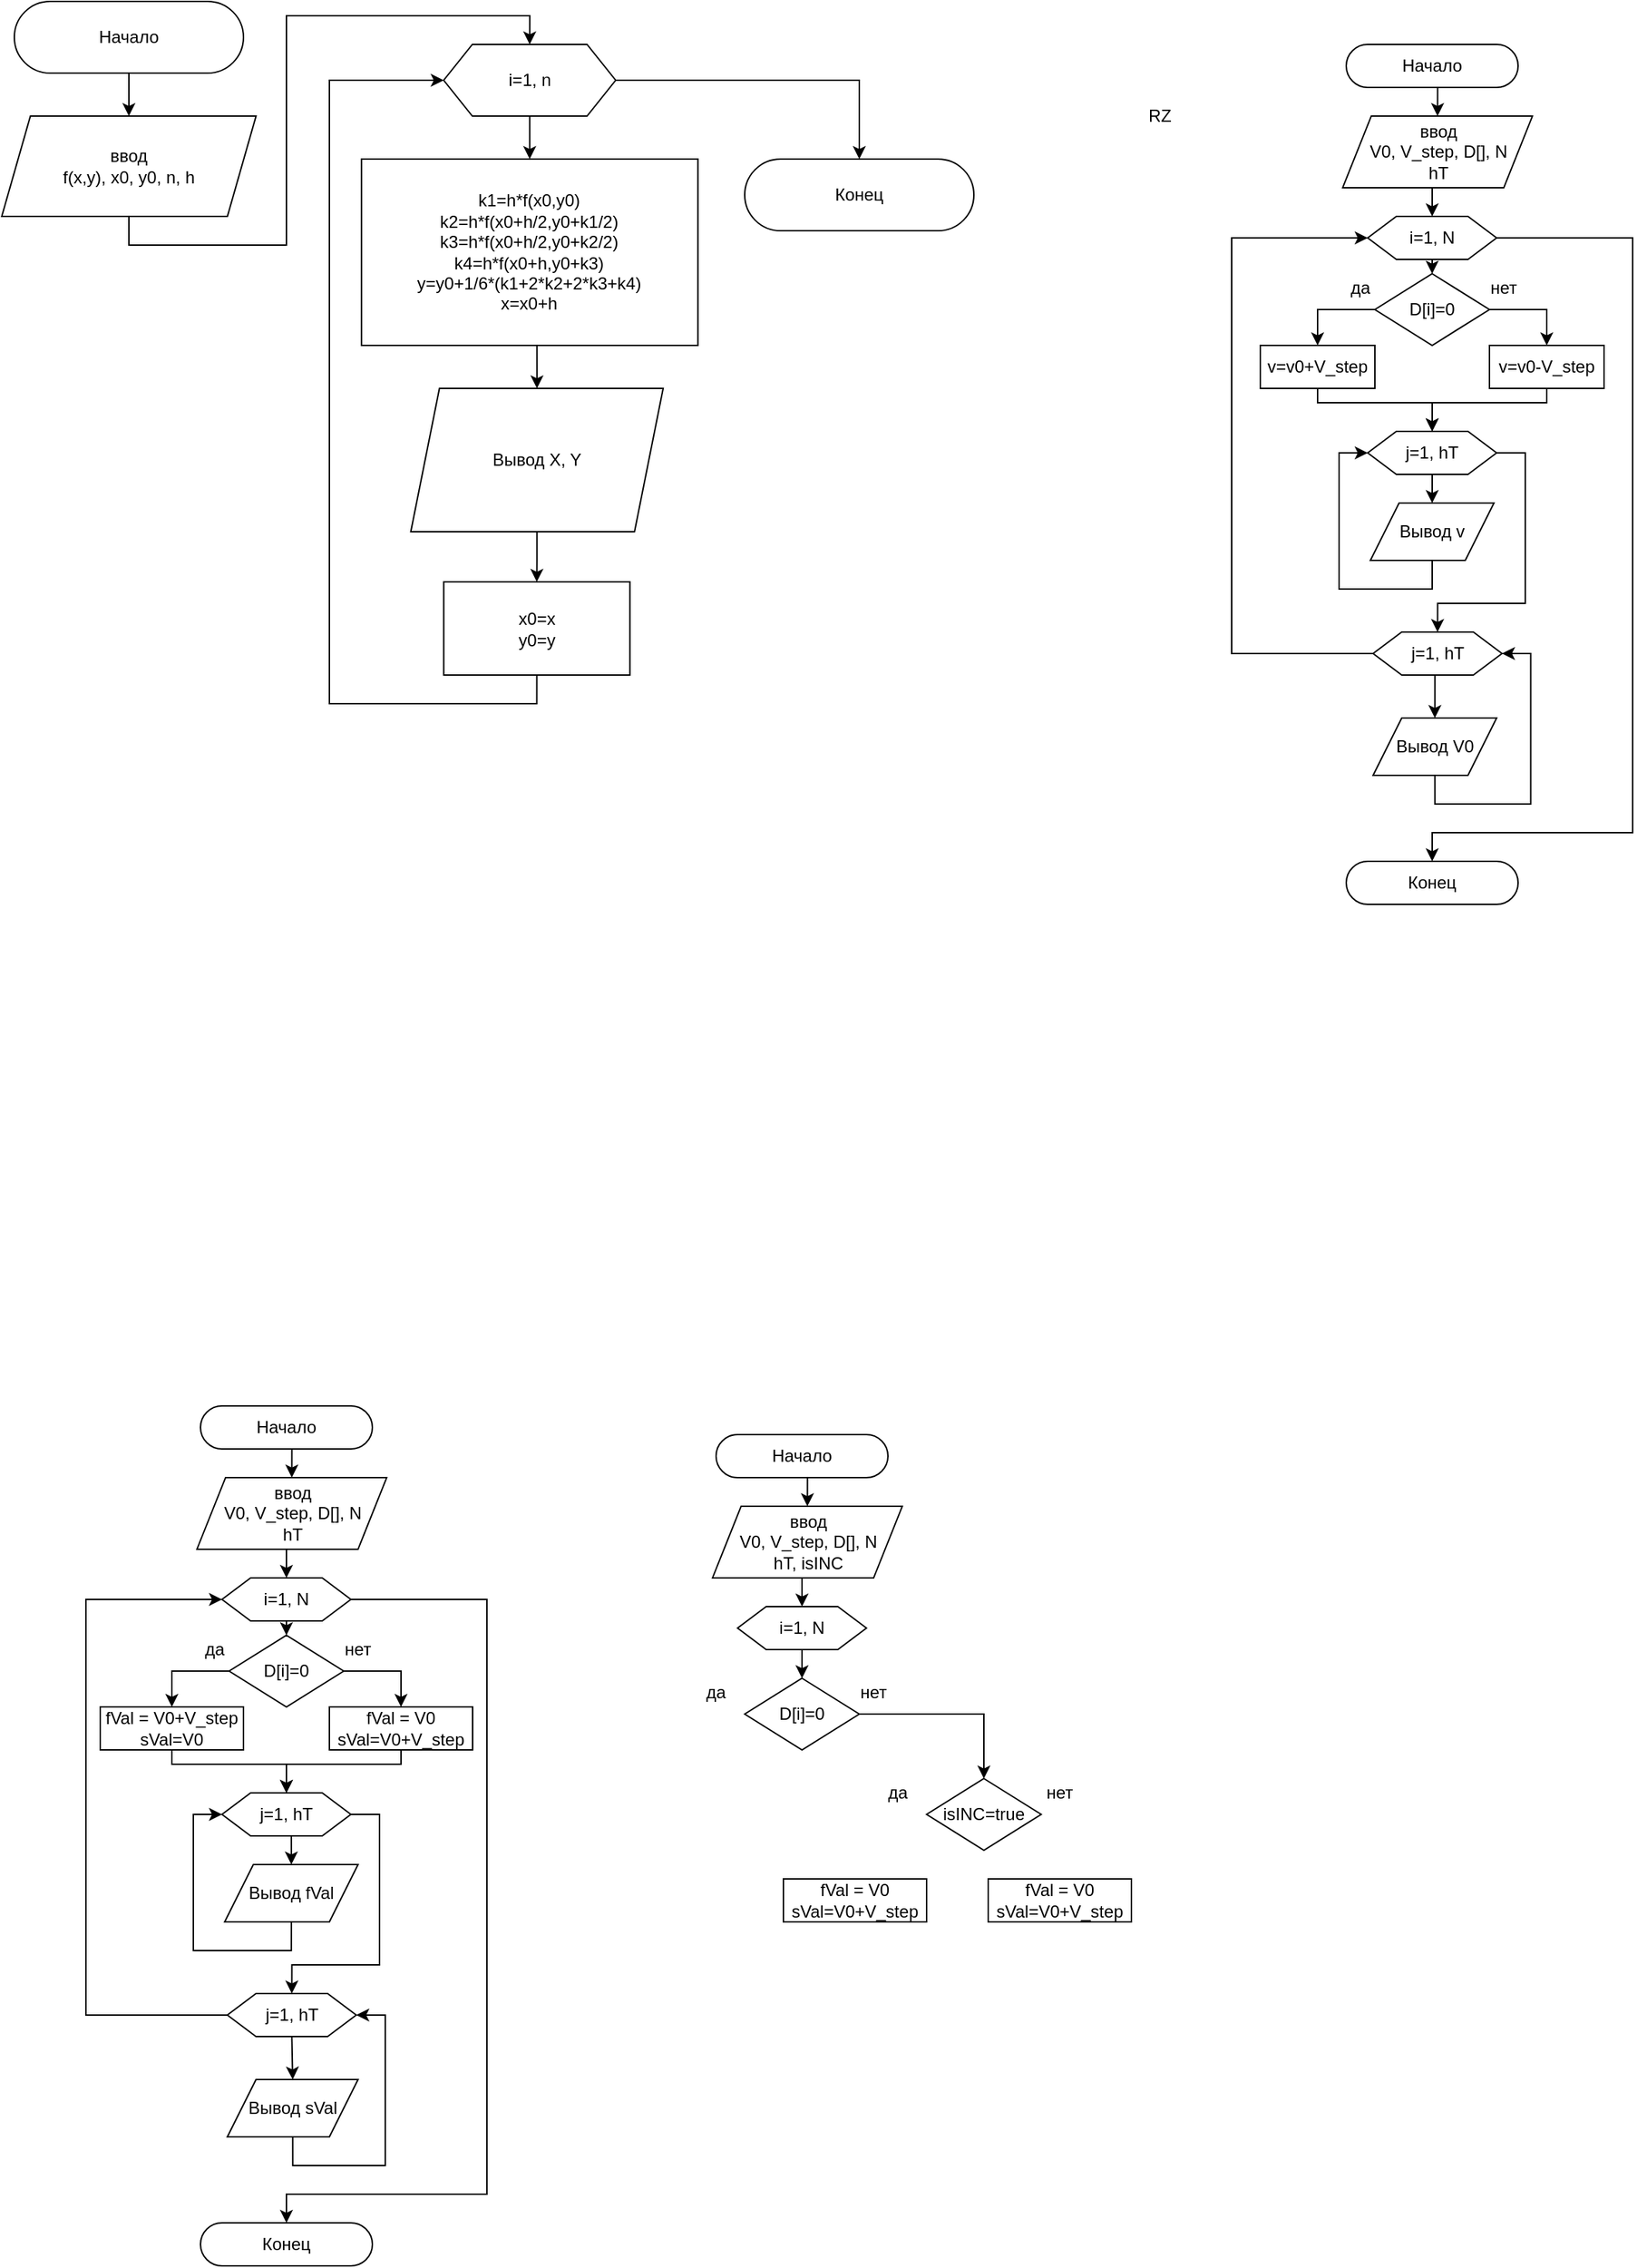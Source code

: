 <mxfile version="14.7.7" type="device"><diagram id="AfqU3J56kdW2E8358h9s" name="Page-1"><mxGraphModel dx="2098" dy="943" grid="1" gridSize="10" guides="1" tooltips="1" connect="1" arrows="1" fold="1" page="1" pageScale="1" pageWidth="827" pageHeight="1169" math="0" shadow="0"><root><mxCell id="0"/><mxCell id="1" parent="0"/><mxCell id="O-pzPhh0yRKNwOQHH59J-8" style="edgeStyle=orthogonalEdgeStyle;rounded=0;orthogonalLoop=1;jettySize=auto;html=1;exitX=0.5;exitY=1;exitDx=0;exitDy=0;entryX=0.5;entryY=0;entryDx=0;entryDy=0;" parent="1" source="O-pzPhh0yRKNwOQHH59J-1" target="O-pzPhh0yRKNwOQHH59J-3" edge="1"><mxGeometry relative="1" as="geometry"/></mxCell><mxCell id="O-pzPhh0yRKNwOQHH59J-1" value="Начало" style="rounded=1;whiteSpace=wrap;html=1;arcSize=50;" parent="1" vertex="1"><mxGeometry x="110" y="10" width="160" height="50" as="geometry"/></mxCell><mxCell id="O-pzPhh0yRKNwOQHH59J-11" style="edgeStyle=orthogonalEdgeStyle;rounded=0;orthogonalLoop=1;jettySize=auto;html=1;entryX=0.5;entryY=0;entryDx=0;entryDy=0;exitX=0.5;exitY=1;exitDx=0;exitDy=0;" parent="1" source="O-pzPhh0yRKNwOQHH59J-3" target="O-pzPhh0yRKNwOQHH59J-9" edge="1"><mxGeometry relative="1" as="geometry"><mxPoint x="210" y="200" as="sourcePoint"/><Array as="points"><mxPoint x="190" y="180"/><mxPoint x="300" y="180"/><mxPoint x="300" y="20"/><mxPoint x="470" y="20"/></Array></mxGeometry></mxCell><mxCell id="O-pzPhh0yRKNwOQHH59J-3" value="ввод&lt;br&gt;f(x,y), x0, y0, n, h" style="shape=parallelogram;perimeter=parallelogramPerimeter;whiteSpace=wrap;html=1;fixedSize=1;" parent="1" vertex="1"><mxGeometry x="101.22" y="90" width="177.56" height="70" as="geometry"/></mxCell><mxCell id="O-pzPhh0yRKNwOQHH59J-14" style="edgeStyle=orthogonalEdgeStyle;rounded=0;orthogonalLoop=1;jettySize=auto;html=1;exitX=0.5;exitY=1;exitDx=0;exitDy=0;entryX=0.5;entryY=0;entryDx=0;entryDy=0;" parent="1" source="O-pzPhh0yRKNwOQHH59J-9" target="O-pzPhh0yRKNwOQHH59J-13" edge="1"><mxGeometry relative="1" as="geometry"/></mxCell><mxCell id="H5Rm9ekNH7L2vbFLW8RZ-4" style="edgeStyle=orthogonalEdgeStyle;rounded=0;orthogonalLoop=1;jettySize=auto;html=1;exitX=1;exitY=0.5;exitDx=0;exitDy=0;entryX=0.5;entryY=0;entryDx=0;entryDy=0;" edge="1" parent="1" source="O-pzPhh0yRKNwOQHH59J-9" target="H5Rm9ekNH7L2vbFLW8RZ-2"><mxGeometry relative="1" as="geometry"><mxPoint x="482.94" y="530" as="targetPoint"/><Array as="points"><mxPoint x="700" y="65"/></Array></mxGeometry></mxCell><mxCell id="O-pzPhh0yRKNwOQHH59J-9" value="i=1, n" style="shape=hexagon;perimeter=hexagonPerimeter2;whiteSpace=wrap;html=1;fixedSize=1;" parent="1" vertex="1"><mxGeometry x="409.82" y="40" width="120.06" height="50" as="geometry"/></mxCell><mxCell id="O-pzPhh0yRKNwOQHH59J-17" style="edgeStyle=orthogonalEdgeStyle;rounded=0;orthogonalLoop=1;jettySize=auto;html=1;exitX=0.5;exitY=1;exitDx=0;exitDy=0;entryX=0.5;entryY=0;entryDx=0;entryDy=0;" parent="1" source="O-pzPhh0yRKNwOQHH59J-13" target="O-pzPhh0yRKNwOQHH59J-15" edge="1"><mxGeometry relative="1" as="geometry"/></mxCell><mxCell id="O-pzPhh0yRKNwOQHH59J-13" value="&lt;span&gt;k1=h*f(x0,y0)&lt;/span&gt;&lt;br&gt;&lt;span&gt;k2=h*f(x0+h/2,y0+k1/2)&lt;/span&gt;&lt;br&gt;&lt;span&gt;k3=h*f(x0+h/2,y0+k2/2)&lt;/span&gt;&lt;br&gt;&lt;span&gt;k4=h*f(x0+h,y0+k3)&lt;/span&gt;&lt;br&gt;&lt;span&gt;y=y0+1/6*(k1+2*k2+2*k3+k4)&lt;br&gt;x=x0+h&lt;br&gt;&lt;/span&gt;" style="rounded=0;whiteSpace=wrap;html=1;" parent="1" vertex="1"><mxGeometry x="352.4" y="120" width="234.91" height="130" as="geometry"/></mxCell><mxCell id="H5Rm9ekNH7L2vbFLW8RZ-1" value="" style="edgeStyle=orthogonalEdgeStyle;rounded=0;orthogonalLoop=1;jettySize=auto;html=1;" edge="1" parent="1" source="O-pzPhh0yRKNwOQHH59J-15" target="O-pzPhh0yRKNwOQHH59J-16"><mxGeometry relative="1" as="geometry"/></mxCell><mxCell id="O-pzPhh0yRKNwOQHH59J-15" value="Вывод X, Y" style="shape=parallelogram;perimeter=parallelogramPerimeter;whiteSpace=wrap;html=1;fixedSize=1;" parent="1" vertex="1"><mxGeometry x="386.83" y="280" width="176.22" height="100" as="geometry"/></mxCell><mxCell id="H5Rm9ekNH7L2vbFLW8RZ-7" style="edgeStyle=orthogonalEdgeStyle;rounded=0;orthogonalLoop=1;jettySize=auto;html=1;exitX=0.5;exitY=1;exitDx=0;exitDy=0;entryX=0;entryY=0.5;entryDx=0;entryDy=0;" edge="1" parent="1" source="O-pzPhh0yRKNwOQHH59J-16" target="O-pzPhh0yRKNwOQHH59J-9"><mxGeometry relative="1" as="geometry"><Array as="points"><mxPoint x="475" y="500"/><mxPoint x="330" y="500"/><mxPoint x="330" y="65"/></Array></mxGeometry></mxCell><mxCell id="O-pzPhh0yRKNwOQHH59J-16" value="x0=x&lt;br&gt;y0=y" style="rounded=0;whiteSpace=wrap;html=1;" parent="1" vertex="1"><mxGeometry x="409.82" y="415" width="130" height="65" as="geometry"/></mxCell><mxCell id="O-pzPhh0yRKNwOQHH59J-25" style="edgeStyle=orthogonalEdgeStyle;rounded=0;orthogonalLoop=1;jettySize=auto;html=1;exitX=0.5;exitY=1;exitDx=0;exitDy=0;entryX=0.5;entryY=0;entryDx=0;entryDy=0;" parent="1" source="O-pzPhh0yRKNwOQHH59J-26" target="O-pzPhh0yRKNwOQHH59J-28" edge="1"><mxGeometry relative="1" as="geometry"/></mxCell><mxCell id="O-pzPhh0yRKNwOQHH59J-26" value="Начало" style="rounded=1;whiteSpace=wrap;html=1;arcSize=50;" parent="1" vertex="1"><mxGeometry x="1040" y="40" width="120" height="30" as="geometry"/></mxCell><mxCell id="O-pzPhh0yRKNwOQHH59J-27" style="edgeStyle=orthogonalEdgeStyle;rounded=0;orthogonalLoop=1;jettySize=auto;html=1;exitX=0.5;exitY=1;exitDx=0;exitDy=0;entryX=0.5;entryY=0;entryDx=0;entryDy=0;" parent="1" source="O-pzPhh0yRKNwOQHH59J-28" target="O-pzPhh0yRKNwOQHH59J-31" edge="1"><mxGeometry relative="1" as="geometry"/></mxCell><mxCell id="O-pzPhh0yRKNwOQHH59J-28" value="ввод&lt;br&gt;V0, V_step, D[], N&lt;br&gt;hT" style="shape=parallelogram;perimeter=parallelogramPerimeter;whiteSpace=wrap;html=1;fixedSize=1;" parent="1" vertex="1"><mxGeometry x="1037.5" y="90" width="132.5" height="50" as="geometry"/></mxCell><mxCell id="O-pzPhh0yRKNwOQHH59J-41" style="edgeStyle=orthogonalEdgeStyle;rounded=0;orthogonalLoop=1;jettySize=auto;html=1;exitX=0.5;exitY=1;exitDx=0;exitDy=0;entryX=0.5;entryY=0;entryDx=0;entryDy=0;" parent="1" source="O-pzPhh0yRKNwOQHH59J-31" target="O-pzPhh0yRKNwOQHH59J-39" edge="1"><mxGeometry relative="1" as="geometry"/></mxCell><mxCell id="O-pzPhh0yRKNwOQHH59J-67" style="edgeStyle=orthogonalEdgeStyle;rounded=0;orthogonalLoop=1;jettySize=auto;html=1;exitX=1;exitY=0.5;exitDx=0;exitDy=0;entryX=0.5;entryY=0;entryDx=0;entryDy=0;" parent="1" source="O-pzPhh0yRKNwOQHH59J-31" target="O-pzPhh0yRKNwOQHH59J-38" edge="1"><mxGeometry relative="1" as="geometry"><mxPoint x="1080" y="590" as="targetPoint"/><Array as="points"><mxPoint x="1240" y="175"/><mxPoint x="1240" y="590"/><mxPoint x="1100" y="590"/></Array></mxGeometry></mxCell><mxCell id="O-pzPhh0yRKNwOQHH59J-31" value="i=1, N" style="shape=hexagon;perimeter=hexagonPerimeter2;whiteSpace=wrap;html=1;fixedSize=1;" parent="1" vertex="1"><mxGeometry x="1055" y="160" width="90" height="30" as="geometry"/></mxCell><mxCell id="O-pzPhh0yRKNwOQHH59J-38" value="Конец" style="rounded=1;whiteSpace=wrap;html=1;arcSize=50;" parent="1" vertex="1"><mxGeometry x="1040.01" y="610" width="120" height="30" as="geometry"/></mxCell><mxCell id="O-pzPhh0yRKNwOQHH59J-47" style="edgeStyle=orthogonalEdgeStyle;rounded=0;orthogonalLoop=1;jettySize=auto;html=1;exitX=0;exitY=0.5;exitDx=0;exitDy=0;entryX=0.5;entryY=0;entryDx=0;entryDy=0;" parent="1" source="O-pzPhh0yRKNwOQHH59J-39" target="O-pzPhh0yRKNwOQHH59J-45" edge="1"><mxGeometry relative="1" as="geometry"/></mxCell><mxCell id="O-pzPhh0yRKNwOQHH59J-48" style="edgeStyle=orthogonalEdgeStyle;rounded=0;orthogonalLoop=1;jettySize=auto;html=1;exitX=1;exitY=0.5;exitDx=0;exitDy=0;entryX=0.5;entryY=0;entryDx=0;entryDy=0;" parent="1" source="O-pzPhh0yRKNwOQHH59J-39" target="O-pzPhh0yRKNwOQHH59J-46" edge="1"><mxGeometry relative="1" as="geometry"/></mxCell><mxCell id="O-pzPhh0yRKNwOQHH59J-39" value="D[i]=0" style="rhombus;whiteSpace=wrap;html=1;" parent="1" vertex="1"><mxGeometry x="1060" y="200" width="80" height="50" as="geometry"/></mxCell><mxCell id="O-pzPhh0yRKNwOQHH59J-42" value="да" style="text;html=1;strokeColor=none;fillColor=none;align=center;verticalAlign=middle;whiteSpace=wrap;rounded=0;" parent="1" vertex="1"><mxGeometry x="1030" y="200" width="40" height="20" as="geometry"/></mxCell><mxCell id="O-pzPhh0yRKNwOQHH59J-43" value="нет" style="text;html=1;strokeColor=none;fillColor=none;align=center;verticalAlign=middle;whiteSpace=wrap;rounded=0;" parent="1" vertex="1"><mxGeometry x="1130" y="200" width="40" height="20" as="geometry"/></mxCell><mxCell id="O-pzPhh0yRKNwOQHH59J-50" style="edgeStyle=orthogonalEdgeStyle;rounded=0;orthogonalLoop=1;jettySize=auto;html=1;exitX=0.5;exitY=1;exitDx=0;exitDy=0;entryX=0.5;entryY=0;entryDx=0;entryDy=0;" parent="1" source="O-pzPhh0yRKNwOQHH59J-45" target="O-pzPhh0yRKNwOQHH59J-49" edge="1"><mxGeometry relative="1" as="geometry"><Array as="points"><mxPoint x="1020" y="290"/><mxPoint x="1100" y="290"/></Array></mxGeometry></mxCell><mxCell id="O-pzPhh0yRKNwOQHH59J-45" value="v=v0+V_step" style="rounded=0;whiteSpace=wrap;html=1;" parent="1" vertex="1"><mxGeometry x="980" y="250" width="80" height="30" as="geometry"/></mxCell><mxCell id="O-pzPhh0yRKNwOQHH59J-54" style="edgeStyle=orthogonalEdgeStyle;rounded=0;orthogonalLoop=1;jettySize=auto;html=1;exitX=0.5;exitY=1;exitDx=0;exitDy=0;entryX=0.5;entryY=0;entryDx=0;entryDy=0;" parent="1" source="O-pzPhh0yRKNwOQHH59J-46" target="O-pzPhh0yRKNwOQHH59J-49" edge="1"><mxGeometry relative="1" as="geometry"><Array as="points"><mxPoint x="1180" y="290"/><mxPoint x="1100" y="290"/></Array></mxGeometry></mxCell><mxCell id="O-pzPhh0yRKNwOQHH59J-46" value="v=v0-V_step" style="rounded=0;whiteSpace=wrap;html=1;" parent="1" vertex="1"><mxGeometry x="1140" y="250" width="80" height="30" as="geometry"/></mxCell><mxCell id="O-pzPhh0yRKNwOQHH59J-56" style="edgeStyle=orthogonalEdgeStyle;rounded=0;orthogonalLoop=1;jettySize=auto;html=1;exitX=0.5;exitY=1;exitDx=0;exitDy=0;entryX=0.5;entryY=0;entryDx=0;entryDy=0;" parent="1" source="O-pzPhh0yRKNwOQHH59J-49" target="O-pzPhh0yRKNwOQHH59J-55" edge="1"><mxGeometry relative="1" as="geometry"/></mxCell><mxCell id="O-pzPhh0yRKNwOQHH59J-60" style="edgeStyle=orthogonalEdgeStyle;rounded=0;orthogonalLoop=1;jettySize=auto;html=1;exitX=1;exitY=0.5;exitDx=0;exitDy=0;entryX=0.5;entryY=0;entryDx=0;entryDy=0;" parent="1" source="O-pzPhh0yRKNwOQHH59J-49" target="O-pzPhh0yRKNwOQHH59J-58" edge="1"><mxGeometry relative="1" as="geometry"><Array as="points"><mxPoint x="1165" y="325"/><mxPoint x="1165" y="430"/><mxPoint x="1104" y="430"/></Array></mxGeometry></mxCell><mxCell id="O-pzPhh0yRKNwOQHH59J-49" value="j=1, hT" style="shape=hexagon;perimeter=hexagonPerimeter2;whiteSpace=wrap;html=1;fixedSize=1;" parent="1" vertex="1"><mxGeometry x="1055" y="310" width="90" height="30" as="geometry"/></mxCell><mxCell id="O-pzPhh0yRKNwOQHH59J-57" style="edgeStyle=orthogonalEdgeStyle;rounded=0;orthogonalLoop=1;jettySize=auto;html=1;exitX=0.5;exitY=1;exitDx=0;exitDy=0;entryX=0;entryY=0.5;entryDx=0;entryDy=0;" parent="1" source="O-pzPhh0yRKNwOQHH59J-55" target="O-pzPhh0yRKNwOQHH59J-49" edge="1"><mxGeometry relative="1" as="geometry"/></mxCell><mxCell id="O-pzPhh0yRKNwOQHH59J-55" value="Вывод v" style="shape=parallelogram;perimeter=parallelogramPerimeter;whiteSpace=wrap;html=1;fixedSize=1;" parent="1" vertex="1"><mxGeometry x="1056.88" y="360" width="86.25" height="40" as="geometry"/></mxCell><mxCell id="O-pzPhh0yRKNwOQHH59J-63" style="edgeStyle=orthogonalEdgeStyle;rounded=0;orthogonalLoop=1;jettySize=auto;html=1;exitX=0.5;exitY=1;exitDx=0;exitDy=0;entryX=0.5;entryY=0;entryDx=0;entryDy=0;" parent="1" source="O-pzPhh0yRKNwOQHH59J-58" target="O-pzPhh0yRKNwOQHH59J-61" edge="1"><mxGeometry relative="1" as="geometry"/></mxCell><mxCell id="O-pzPhh0yRKNwOQHH59J-66" style="edgeStyle=orthogonalEdgeStyle;rounded=0;orthogonalLoop=1;jettySize=auto;html=1;exitX=0;exitY=0.5;exitDx=0;exitDy=0;entryX=0;entryY=0.5;entryDx=0;entryDy=0;" parent="1" source="O-pzPhh0yRKNwOQHH59J-58" target="O-pzPhh0yRKNwOQHH59J-31" edge="1"><mxGeometry relative="1" as="geometry"><Array as="points"><mxPoint x="960" y="465"/><mxPoint x="960" y="175"/></Array></mxGeometry></mxCell><mxCell id="O-pzPhh0yRKNwOQHH59J-58" value="j=1, hT" style="shape=hexagon;perimeter=hexagonPerimeter2;whiteSpace=wrap;html=1;fixedSize=1;" parent="1" vertex="1"><mxGeometry x="1058.75" y="450" width="90" height="30" as="geometry"/></mxCell><mxCell id="O-pzPhh0yRKNwOQHH59J-65" style="edgeStyle=orthogonalEdgeStyle;rounded=0;orthogonalLoop=1;jettySize=auto;html=1;exitX=0.5;exitY=1;exitDx=0;exitDy=0;entryX=1;entryY=0.5;entryDx=0;entryDy=0;" parent="1" source="O-pzPhh0yRKNwOQHH59J-61" target="O-pzPhh0yRKNwOQHH59J-58" edge="1"><mxGeometry relative="1" as="geometry"/></mxCell><mxCell id="O-pzPhh0yRKNwOQHH59J-61" value="Вывод V0" style="shape=parallelogram;perimeter=parallelogramPerimeter;whiteSpace=wrap;html=1;fixedSize=1;" parent="1" vertex="1"><mxGeometry x="1058.75" y="510" width="86.25" height="40" as="geometry"/></mxCell><mxCell id="O-pzPhh0yRKNwOQHH59J-69" value="RZ" style="text;html=1;strokeColor=none;fillColor=none;align=center;verticalAlign=middle;whiteSpace=wrap;rounded=0;" parent="1" vertex="1"><mxGeometry x="890" y="80" width="40" height="20" as="geometry"/></mxCell><mxCell id="O-pzPhh0yRKNwOQHH59J-97" style="edgeStyle=orthogonalEdgeStyle;rounded=0;orthogonalLoop=1;jettySize=auto;html=1;exitX=0.5;exitY=1;exitDx=0;exitDy=0;entryX=0.5;entryY=0;entryDx=0;entryDy=0;" parent="1" source="O-pzPhh0yRKNwOQHH59J-98" target="O-pzPhh0yRKNwOQHH59J-100" edge="1"><mxGeometry relative="1" as="geometry"/></mxCell><mxCell id="O-pzPhh0yRKNwOQHH59J-98" value="Начало" style="rounded=1;whiteSpace=wrap;html=1;arcSize=50;" parent="1" vertex="1"><mxGeometry x="240" y="990" width="120" height="30" as="geometry"/></mxCell><mxCell id="O-pzPhh0yRKNwOQHH59J-99" style="edgeStyle=orthogonalEdgeStyle;rounded=0;orthogonalLoop=1;jettySize=auto;html=1;exitX=0.5;exitY=1;exitDx=0;exitDy=0;entryX=0.5;entryY=0;entryDx=0;entryDy=0;" parent="1" source="O-pzPhh0yRKNwOQHH59J-100" target="O-pzPhh0yRKNwOQHH59J-103" edge="1"><mxGeometry relative="1" as="geometry"/></mxCell><mxCell id="O-pzPhh0yRKNwOQHH59J-100" value="ввод&lt;br&gt;V0, V_step, D[], N&lt;br&gt;hT" style="shape=parallelogram;perimeter=parallelogramPerimeter;whiteSpace=wrap;html=1;fixedSize=1;" parent="1" vertex="1"><mxGeometry x="237.5" y="1040" width="132.5" height="50" as="geometry"/></mxCell><mxCell id="O-pzPhh0yRKNwOQHH59J-101" style="edgeStyle=orthogonalEdgeStyle;rounded=0;orthogonalLoop=1;jettySize=auto;html=1;exitX=0.5;exitY=1;exitDx=0;exitDy=0;entryX=0.5;entryY=0;entryDx=0;entryDy=0;" parent="1" source="O-pzPhh0yRKNwOQHH59J-103" target="O-pzPhh0yRKNwOQHH59J-107" edge="1"><mxGeometry relative="1" as="geometry"/></mxCell><mxCell id="O-pzPhh0yRKNwOQHH59J-102" style="edgeStyle=orthogonalEdgeStyle;rounded=0;orthogonalLoop=1;jettySize=auto;html=1;exitX=1;exitY=0.5;exitDx=0;exitDy=0;entryX=0.5;entryY=0;entryDx=0;entryDy=0;" parent="1" source="O-pzPhh0yRKNwOQHH59J-103" target="O-pzPhh0yRKNwOQHH59J-104" edge="1"><mxGeometry relative="1" as="geometry"><mxPoint x="280" y="1540" as="targetPoint"/><Array as="points"><mxPoint x="440" y="1125"/><mxPoint x="440" y="1540"/><mxPoint x="300" y="1540"/></Array></mxGeometry></mxCell><mxCell id="O-pzPhh0yRKNwOQHH59J-103" value="i=1, N" style="shape=hexagon;perimeter=hexagonPerimeter2;whiteSpace=wrap;html=1;fixedSize=1;" parent="1" vertex="1"><mxGeometry x="255" y="1110" width="90" height="30" as="geometry"/></mxCell><mxCell id="O-pzPhh0yRKNwOQHH59J-104" value="Конец" style="rounded=1;whiteSpace=wrap;html=1;arcSize=50;" parent="1" vertex="1"><mxGeometry x="240.01" y="1560" width="120" height="30" as="geometry"/></mxCell><mxCell id="O-pzPhh0yRKNwOQHH59J-105" style="edgeStyle=orthogonalEdgeStyle;rounded=0;orthogonalLoop=1;jettySize=auto;html=1;exitX=0;exitY=0.5;exitDx=0;exitDy=0;entryX=0.5;entryY=0;entryDx=0;entryDy=0;" parent="1" source="O-pzPhh0yRKNwOQHH59J-107" target="O-pzPhh0yRKNwOQHH59J-111" edge="1"><mxGeometry relative="1" as="geometry"/></mxCell><mxCell id="O-pzPhh0yRKNwOQHH59J-106" style="edgeStyle=orthogonalEdgeStyle;rounded=0;orthogonalLoop=1;jettySize=auto;html=1;exitX=1;exitY=0.5;exitDx=0;exitDy=0;entryX=0.5;entryY=0;entryDx=0;entryDy=0;" parent="1" source="O-pzPhh0yRKNwOQHH59J-107" target="O-pzPhh0yRKNwOQHH59J-113" edge="1"><mxGeometry relative="1" as="geometry"/></mxCell><mxCell id="O-pzPhh0yRKNwOQHH59J-107" value="D[i]=0" style="rhombus;whiteSpace=wrap;html=1;" parent="1" vertex="1"><mxGeometry x="260" y="1150" width="80" height="50" as="geometry"/></mxCell><mxCell id="O-pzPhh0yRKNwOQHH59J-108" value="да" style="text;html=1;strokeColor=none;fillColor=none;align=center;verticalAlign=middle;whiteSpace=wrap;rounded=0;" parent="1" vertex="1"><mxGeometry x="230" y="1150" width="40" height="20" as="geometry"/></mxCell><mxCell id="O-pzPhh0yRKNwOQHH59J-109" value="нет" style="text;html=1;strokeColor=none;fillColor=none;align=center;verticalAlign=middle;whiteSpace=wrap;rounded=0;" parent="1" vertex="1"><mxGeometry x="330" y="1150" width="40" height="20" as="geometry"/></mxCell><mxCell id="O-pzPhh0yRKNwOQHH59J-110" style="edgeStyle=orthogonalEdgeStyle;rounded=0;orthogonalLoop=1;jettySize=auto;html=1;exitX=0.5;exitY=1;exitDx=0;exitDy=0;entryX=0.5;entryY=0;entryDx=0;entryDy=0;" parent="1" source="O-pzPhh0yRKNwOQHH59J-111" target="O-pzPhh0yRKNwOQHH59J-116" edge="1"><mxGeometry relative="1" as="geometry"><Array as="points"><mxPoint x="220" y="1240"/><mxPoint x="300" y="1240"/></Array></mxGeometry></mxCell><mxCell id="O-pzPhh0yRKNwOQHH59J-111" value="fVal = V0+V_step&lt;br&gt;sVal=V0" style="rounded=0;whiteSpace=wrap;html=1;" parent="1" vertex="1"><mxGeometry x="170" y="1200" width="100" height="30" as="geometry"/></mxCell><mxCell id="O-pzPhh0yRKNwOQHH59J-112" style="edgeStyle=orthogonalEdgeStyle;rounded=0;orthogonalLoop=1;jettySize=auto;html=1;exitX=0.5;exitY=1;exitDx=0;exitDy=0;entryX=0.5;entryY=0;entryDx=0;entryDy=0;" parent="1" source="O-pzPhh0yRKNwOQHH59J-113" target="O-pzPhh0yRKNwOQHH59J-116" edge="1"><mxGeometry relative="1" as="geometry"><Array as="points"><mxPoint x="380" y="1240"/><mxPoint x="300" y="1240"/></Array></mxGeometry></mxCell><mxCell id="O-pzPhh0yRKNwOQHH59J-113" value="fVal = V0 sVal=V0+V_step" style="rounded=0;whiteSpace=wrap;html=1;" parent="1" vertex="1"><mxGeometry x="330" y="1200" width="100" height="30" as="geometry"/></mxCell><mxCell id="O-pzPhh0yRKNwOQHH59J-114" style="edgeStyle=orthogonalEdgeStyle;rounded=0;orthogonalLoop=1;jettySize=auto;html=1;exitX=0.5;exitY=1;exitDx=0;exitDy=0;entryX=0.5;entryY=0;entryDx=0;entryDy=0;" parent="1" source="O-pzPhh0yRKNwOQHH59J-116" target="O-pzPhh0yRKNwOQHH59J-118" edge="1"><mxGeometry relative="1" as="geometry"/></mxCell><mxCell id="O-pzPhh0yRKNwOQHH59J-115" style="edgeStyle=orthogonalEdgeStyle;rounded=0;orthogonalLoop=1;jettySize=auto;html=1;exitX=1;exitY=0.5;exitDx=0;exitDy=0;entryX=0.5;entryY=0;entryDx=0;entryDy=0;" parent="1" source="O-pzPhh0yRKNwOQHH59J-116" target="O-pzPhh0yRKNwOQHH59J-121" edge="1"><mxGeometry relative="1" as="geometry"><Array as="points"><mxPoint x="365" y="1275"/><mxPoint x="365" y="1380"/><mxPoint x="304" y="1380"/></Array></mxGeometry></mxCell><mxCell id="O-pzPhh0yRKNwOQHH59J-116" value="j=1, hT" style="shape=hexagon;perimeter=hexagonPerimeter2;whiteSpace=wrap;html=1;fixedSize=1;" parent="1" vertex="1"><mxGeometry x="255" y="1260" width="90" height="30" as="geometry"/></mxCell><mxCell id="O-pzPhh0yRKNwOQHH59J-117" style="edgeStyle=orthogonalEdgeStyle;rounded=0;orthogonalLoop=1;jettySize=auto;html=1;exitX=0.5;exitY=1;exitDx=0;exitDy=0;entryX=0;entryY=0.5;entryDx=0;entryDy=0;" parent="1" source="O-pzPhh0yRKNwOQHH59J-118" target="O-pzPhh0yRKNwOQHH59J-116" edge="1"><mxGeometry relative="1" as="geometry"/></mxCell><mxCell id="O-pzPhh0yRKNwOQHH59J-118" value="Вывод fVal" style="shape=parallelogram;perimeter=parallelogramPerimeter;whiteSpace=wrap;html=1;fixedSize=1;" parent="1" vertex="1"><mxGeometry x="256.88" y="1310" width="93.12" height="40" as="geometry"/></mxCell><mxCell id="O-pzPhh0yRKNwOQHH59J-119" style="edgeStyle=orthogonalEdgeStyle;rounded=0;orthogonalLoop=1;jettySize=auto;html=1;exitX=0.5;exitY=1;exitDx=0;exitDy=0;entryX=0.5;entryY=0;entryDx=0;entryDy=0;" parent="1" source="O-pzPhh0yRKNwOQHH59J-121" target="O-pzPhh0yRKNwOQHH59J-123" edge="1"><mxGeometry relative="1" as="geometry"/></mxCell><mxCell id="O-pzPhh0yRKNwOQHH59J-120" style="edgeStyle=orthogonalEdgeStyle;rounded=0;orthogonalLoop=1;jettySize=auto;html=1;exitX=0;exitY=0.5;exitDx=0;exitDy=0;entryX=0;entryY=0.5;entryDx=0;entryDy=0;" parent="1" source="O-pzPhh0yRKNwOQHH59J-121" target="O-pzPhh0yRKNwOQHH59J-103" edge="1"><mxGeometry relative="1" as="geometry"><Array as="points"><mxPoint x="160" y="1415"/><mxPoint x="160" y="1125"/></Array></mxGeometry></mxCell><mxCell id="O-pzPhh0yRKNwOQHH59J-121" value="j=1, hT" style="shape=hexagon;perimeter=hexagonPerimeter2;whiteSpace=wrap;html=1;fixedSize=1;" parent="1" vertex="1"><mxGeometry x="258.75" y="1400" width="90" height="30" as="geometry"/></mxCell><mxCell id="O-pzPhh0yRKNwOQHH59J-122" style="edgeStyle=orthogonalEdgeStyle;rounded=0;orthogonalLoop=1;jettySize=auto;html=1;exitX=0.5;exitY=1;exitDx=0;exitDy=0;entryX=1;entryY=0.5;entryDx=0;entryDy=0;" parent="1" source="O-pzPhh0yRKNwOQHH59J-123" target="O-pzPhh0yRKNwOQHH59J-121" edge="1"><mxGeometry relative="1" as="geometry"><Array as="points"><mxPoint x="304" y="1520"/><mxPoint x="369" y="1520"/><mxPoint x="369" y="1415"/></Array></mxGeometry></mxCell><mxCell id="O-pzPhh0yRKNwOQHH59J-123" value="Вывод sVal" style="shape=parallelogram;perimeter=parallelogramPerimeter;whiteSpace=wrap;html=1;fixedSize=1;" parent="1" vertex="1"><mxGeometry x="258.75" y="1460" width="91.25" height="40" as="geometry"/></mxCell><mxCell id="H5Rm9ekNH7L2vbFLW8RZ-2" value="Конец" style="rounded=1;whiteSpace=wrap;html=1;arcSize=50;" vertex="1" parent="1"><mxGeometry x="620" y="120" width="160" height="50" as="geometry"/></mxCell><mxCell id="H5Rm9ekNH7L2vbFLW8RZ-8" style="edgeStyle=orthogonalEdgeStyle;rounded=0;orthogonalLoop=1;jettySize=auto;html=1;exitX=0.5;exitY=1;exitDx=0;exitDy=0;entryX=0.5;entryY=0;entryDx=0;entryDy=0;" edge="1" parent="1" source="H5Rm9ekNH7L2vbFLW8RZ-9" target="H5Rm9ekNH7L2vbFLW8RZ-11"><mxGeometry relative="1" as="geometry"/></mxCell><mxCell id="H5Rm9ekNH7L2vbFLW8RZ-9" value="Начало" style="rounded=1;whiteSpace=wrap;html=1;arcSize=50;" vertex="1" parent="1"><mxGeometry x="600" y="1010" width="120" height="30" as="geometry"/></mxCell><mxCell id="H5Rm9ekNH7L2vbFLW8RZ-10" style="edgeStyle=orthogonalEdgeStyle;rounded=0;orthogonalLoop=1;jettySize=auto;html=1;exitX=0.5;exitY=1;exitDx=0;exitDy=0;entryX=0.5;entryY=0;entryDx=0;entryDy=0;" edge="1" parent="1" source="H5Rm9ekNH7L2vbFLW8RZ-11" target="H5Rm9ekNH7L2vbFLW8RZ-14"><mxGeometry relative="1" as="geometry"/></mxCell><mxCell id="H5Rm9ekNH7L2vbFLW8RZ-11" value="ввод&lt;br&gt;V0, V_step, D[], N&lt;br&gt;hT, isINC" style="shape=parallelogram;perimeter=parallelogramPerimeter;whiteSpace=wrap;html=1;fixedSize=1;" vertex="1" parent="1"><mxGeometry x="597.5" y="1060" width="132.5" height="50" as="geometry"/></mxCell><mxCell id="H5Rm9ekNH7L2vbFLW8RZ-12" style="edgeStyle=orthogonalEdgeStyle;rounded=0;orthogonalLoop=1;jettySize=auto;html=1;exitX=0.5;exitY=1;exitDx=0;exitDy=0;entryX=0.5;entryY=0;entryDx=0;entryDy=0;" edge="1" parent="1" source="H5Rm9ekNH7L2vbFLW8RZ-14" target="H5Rm9ekNH7L2vbFLW8RZ-18"><mxGeometry relative="1" as="geometry"/></mxCell><mxCell id="H5Rm9ekNH7L2vbFLW8RZ-14" value="i=1, N" style="shape=hexagon;perimeter=hexagonPerimeter2;whiteSpace=wrap;html=1;fixedSize=1;" vertex="1" parent="1"><mxGeometry x="615" y="1130" width="90" height="30" as="geometry"/></mxCell><mxCell id="H5Rm9ekNH7L2vbFLW8RZ-17" style="edgeStyle=orthogonalEdgeStyle;rounded=0;orthogonalLoop=1;jettySize=auto;html=1;exitX=1;exitY=0.5;exitDx=0;exitDy=0;entryX=0.5;entryY=0;entryDx=0;entryDy=0;" edge="1" parent="1" source="H5Rm9ekNH7L2vbFLW8RZ-18" target="H5Rm9ekNH7L2vbFLW8RZ-36"><mxGeometry relative="1" as="geometry"><mxPoint x="740" y="1230" as="targetPoint"/><Array as="points"><mxPoint x="787" y="1205"/></Array></mxGeometry></mxCell><mxCell id="H5Rm9ekNH7L2vbFLW8RZ-18" value="D[i]=0" style="rhombus;whiteSpace=wrap;html=1;" vertex="1" parent="1"><mxGeometry x="620" y="1180" width="80" height="50" as="geometry"/></mxCell><mxCell id="H5Rm9ekNH7L2vbFLW8RZ-20" value="нет" style="text;html=1;strokeColor=none;fillColor=none;align=center;verticalAlign=middle;whiteSpace=wrap;rounded=0;" vertex="1" parent="1"><mxGeometry x="690" y="1180" width="40" height="20" as="geometry"/></mxCell><mxCell id="H5Rm9ekNH7L2vbFLW8RZ-36" value="isINC=true" style="rhombus;whiteSpace=wrap;html=1;" vertex="1" parent="1"><mxGeometry x="747" y="1250" width="80" height="50" as="geometry"/></mxCell><mxCell id="H5Rm9ekNH7L2vbFLW8RZ-37" value="нет" style="text;html=1;strokeColor=none;fillColor=none;align=center;verticalAlign=middle;whiteSpace=wrap;rounded=0;" vertex="1" parent="1"><mxGeometry x="820" y="1250" width="40" height="20" as="geometry"/></mxCell><mxCell id="H5Rm9ekNH7L2vbFLW8RZ-39" value="да" style="text;html=1;strokeColor=none;fillColor=none;align=center;verticalAlign=middle;whiteSpace=wrap;rounded=0;" vertex="1" parent="1"><mxGeometry x="707" y="1250" width="40" height="20" as="geometry"/></mxCell><mxCell id="H5Rm9ekNH7L2vbFLW8RZ-40" value="да" style="text;html=1;strokeColor=none;fillColor=none;align=center;verticalAlign=middle;whiteSpace=wrap;rounded=0;" vertex="1" parent="1"><mxGeometry x="580" y="1180" width="40" height="20" as="geometry"/></mxCell><mxCell id="H5Rm9ekNH7L2vbFLW8RZ-41" value="fVal = V0 sVal=V0+V_step" style="rounded=0;whiteSpace=wrap;html=1;" vertex="1" parent="1"><mxGeometry x="647" y="1320" width="100" height="30" as="geometry"/></mxCell><mxCell id="H5Rm9ekNH7L2vbFLW8RZ-42" value="fVal = V0 sVal=V0+V_step" style="rounded=0;whiteSpace=wrap;html=1;" vertex="1" parent="1"><mxGeometry x="790" y="1320" width="100" height="30" as="geometry"/></mxCell></root></mxGraphModel></diagram></mxfile>